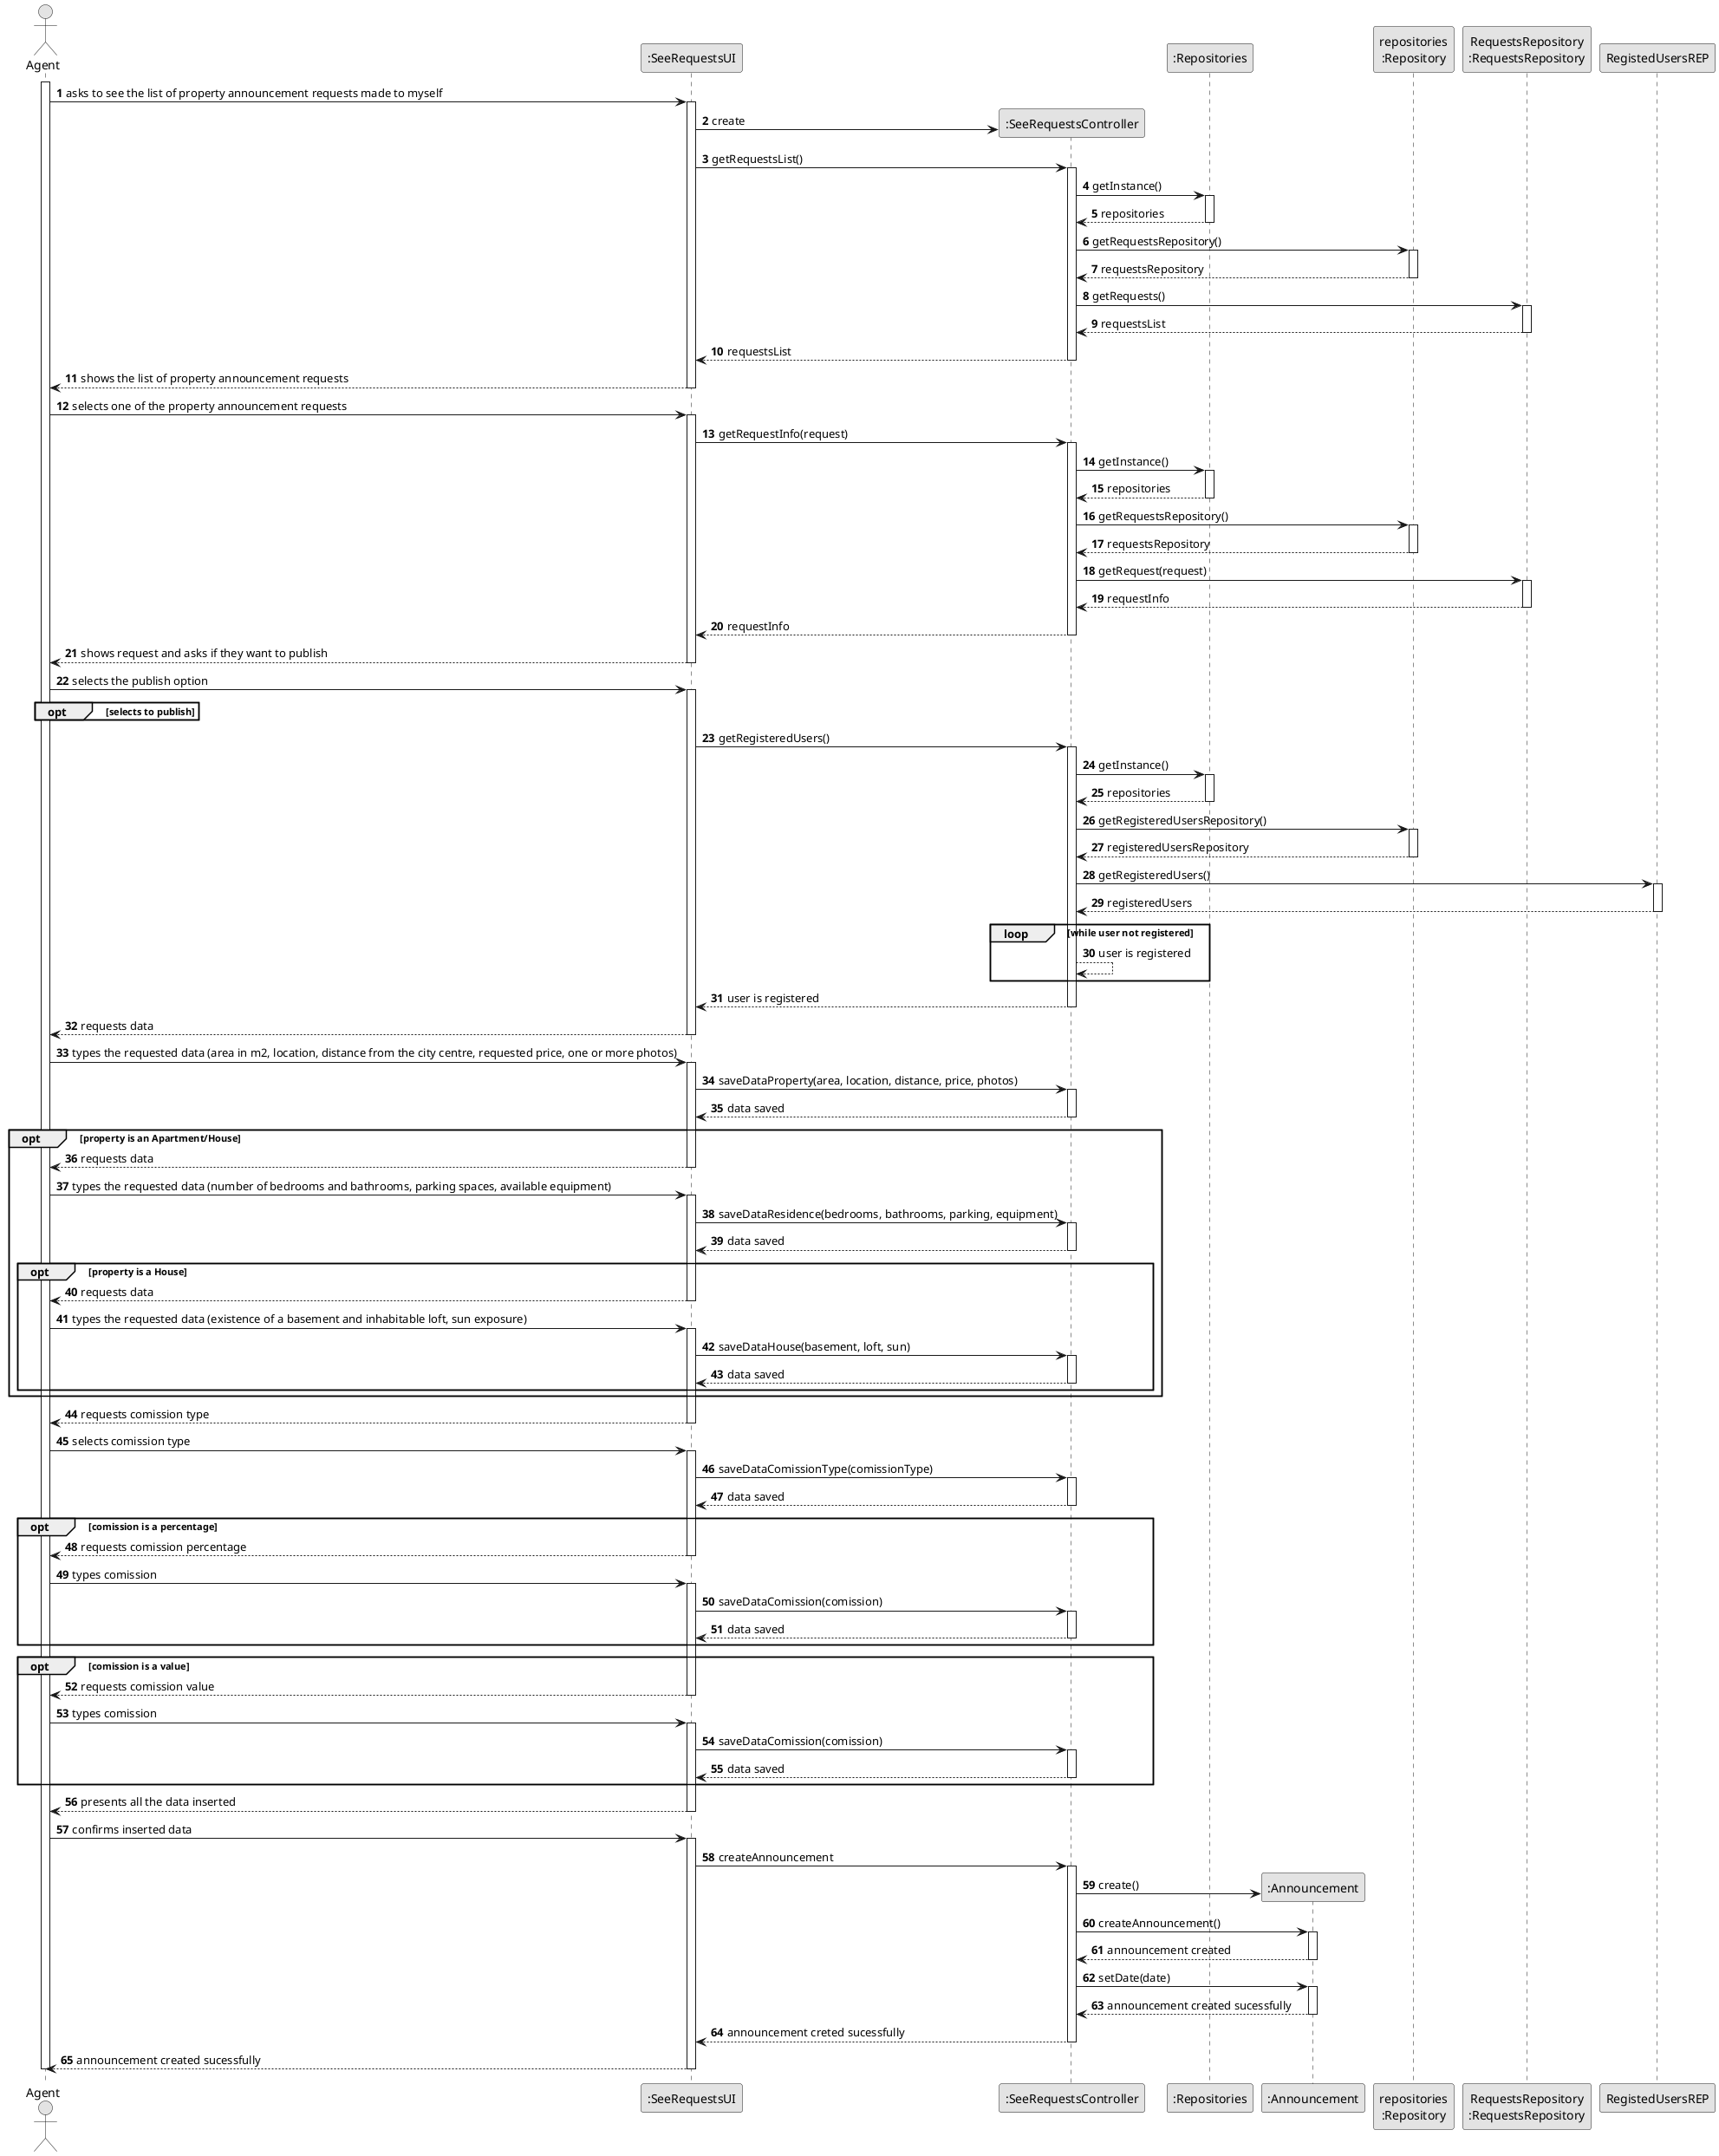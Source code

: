 @startuml
skinparam monochrome true
skinparam packageStyle rectangle
skinparam shadowing false

autonumber

'hide footbox
actor "Agent" as AGENT
participant ":SeeRequestsUI" as UI
participant ":SeeRequestsController" as CTRL
participant ":Repositories" as REP
participant ":Announcement" as ANCMT
participant "repositories\n:Repository" as PLAT
participant "RequestsRepository\n:RequestsRepository" as RequestsREP


activate AGENT

        AGENT -> UI : asks to see the list of property announcement requests made to myself

        activate UI

            create CTRL
            UI -> CTRL** : create

            UI -> CTRL : getRequestsList()
            activate CTRL

                CTRL -> REP : getInstance()
                activate REP

                    REP --> CTRL: repositories
                deactivate REP

                CTRL -> PLAT : getRequestsRepository()
                activate PLAT

                    PLAT --> CTRL: requestsRepository
                deactivate PLAT

                CTRL -> RequestsREP : getRequests()
                activate RequestsREP

                    RequestsREP --> CTRL : requestsList
                deactivate RequestsREP

                CTRL --> UI : requestsList
            deactivate CTRL

            UI --> AGENT : shows the list of property announcement requests
        deactivate UI

    AGENT -> UI : selects one of the property announcement requests
    activate UI
    UI -> CTRL : getRequestInfo(request)
    activate CTRL
    CTRL -> REP : getInstance()
    activate REP
    REP --> CTRL : repositories
    deactivate REP
    CTRL -> PLAT : getRequestsRepository()
    activate PLAT
    PLAT --> CTRL : requestsRepository
    deactivate PLAT
    CTRL -> RequestsREP : getRequest(request)
    activate RequestsREP
    RequestsREP --> CTRL : requestInfo
    deactivate RequestsREP
    CTRL --> UI : requestInfo
    deactivate CTRL

        UI --> AGENT : shows request and asks if they want to publish
    deactivate UI

    AGENT -> UI : selects the publish option
    activate UI

    opt selects to publish



    end opt

    activate UI
        UI -> CTRL : getRegisteredUsers()
        activate CTRL
        CTRL -> REP : getInstance()
        activate REP
        REP --> CTRL : repositories
        deactivate REP
        CTRL -> PLAT : getRegisteredUsersRepository()
        activate PLAT
        PLAT --> CTRL : registeredUsersRepository
        deactivate PLAT
        CTRL -> RegistedUsersREP : getRegisteredUsers()
        activate RegistedUsersREP
        RegistedUsersREP --> CTRL : registeredUsers
        deactivate RegistedUsersREP
        loop while user not registered
        CTRL --> CTRL : user is registered
        end loop
        CTRL --> UI : user is registered
        deactivate CTRL
        UI --> AGENT : requests data
        deactivate UI

        AGENT -> UI : types the requested data (area in m2, location, distance from the city centre, requested price, one or more photos)
        activate UI
        UI -> CTRL : saveDataProperty(area, location, distance, price, photos)
        activate CTRL
        CTRL --> UI : data saved
        deactivate CTRL


        opt property is an Apartment/House

        UI --> AGENT : requests data
    deactivate UI

    AGENT -> UI : types the requested data (number of bedrooms and bathrooms, parking spaces, available equipment)
        activate UI

    UI -> CTRL : saveDataResidence(bedrooms, bathrooms, parking, equipment)
    activate CTRL
    CTRL --> UI : data saved
    deactivate CTRL


        opt property is a House

        UI --> AGENT : requests data
    deactivate UI
AGENT -> UI : types the requested data (existence of a basement and inhabitable loft, sun exposure)
activate UI
UI -> CTRL : saveDataHouse(basement, loft, sun)
activate CTRL
CTRL --> UI : data saved
deactivate CTRL

end opt
end opt
UI --> AGENT : requests comission type
deactivate UI
AGENT -> UI : selects comission type
activate UI
UI -> CTRL : saveDataComissionType(comissionType)
activate CTRL
CTRL --> UI : data saved
deactivate CTRL
opt comission is a percentage
UI --> AGENT : requests comission percentage
deactivate UI
AGENT -> UI : types comission
activate UI
UI -> CTRL : saveDataComission(comission)
activate CTRL
CTRL --> UI : data saved
deactivate CTRL


end opt

opt comission is a value
UI --> AGENT : requests comission value
deactivate UI
AGENT -> UI : types comission
activate UI
UI -> CTRL : saveDataComission(comission)
activate CTRL
CTRL --> UI : data saved
deactivate CTRL
end opt


UI --> AGENT : presents all the data inserted

deactivate UI

AGENT -> UI : confirms inserted data

activate UI
UI -> CTRL : createAnnouncement
activate CTRL
CTRL -> ANCMT** : create()
CTRL -> ANCMT : createAnnouncement()
activate ANCMT
ANCMT --> CTRL : announcement created
deactivate ANCMT
CTRL -> ANCMT : setDate(date)
activate ANCMT
ANCMT --> CTRL : announcement created sucessfully
deactivate ANCMT

CTRL --> UI : announcement creted sucessfully
deactivate CTRL


UI --> AGENT : announcement created sucessfully
deactivate UI





deactivate AGENT

@enduml